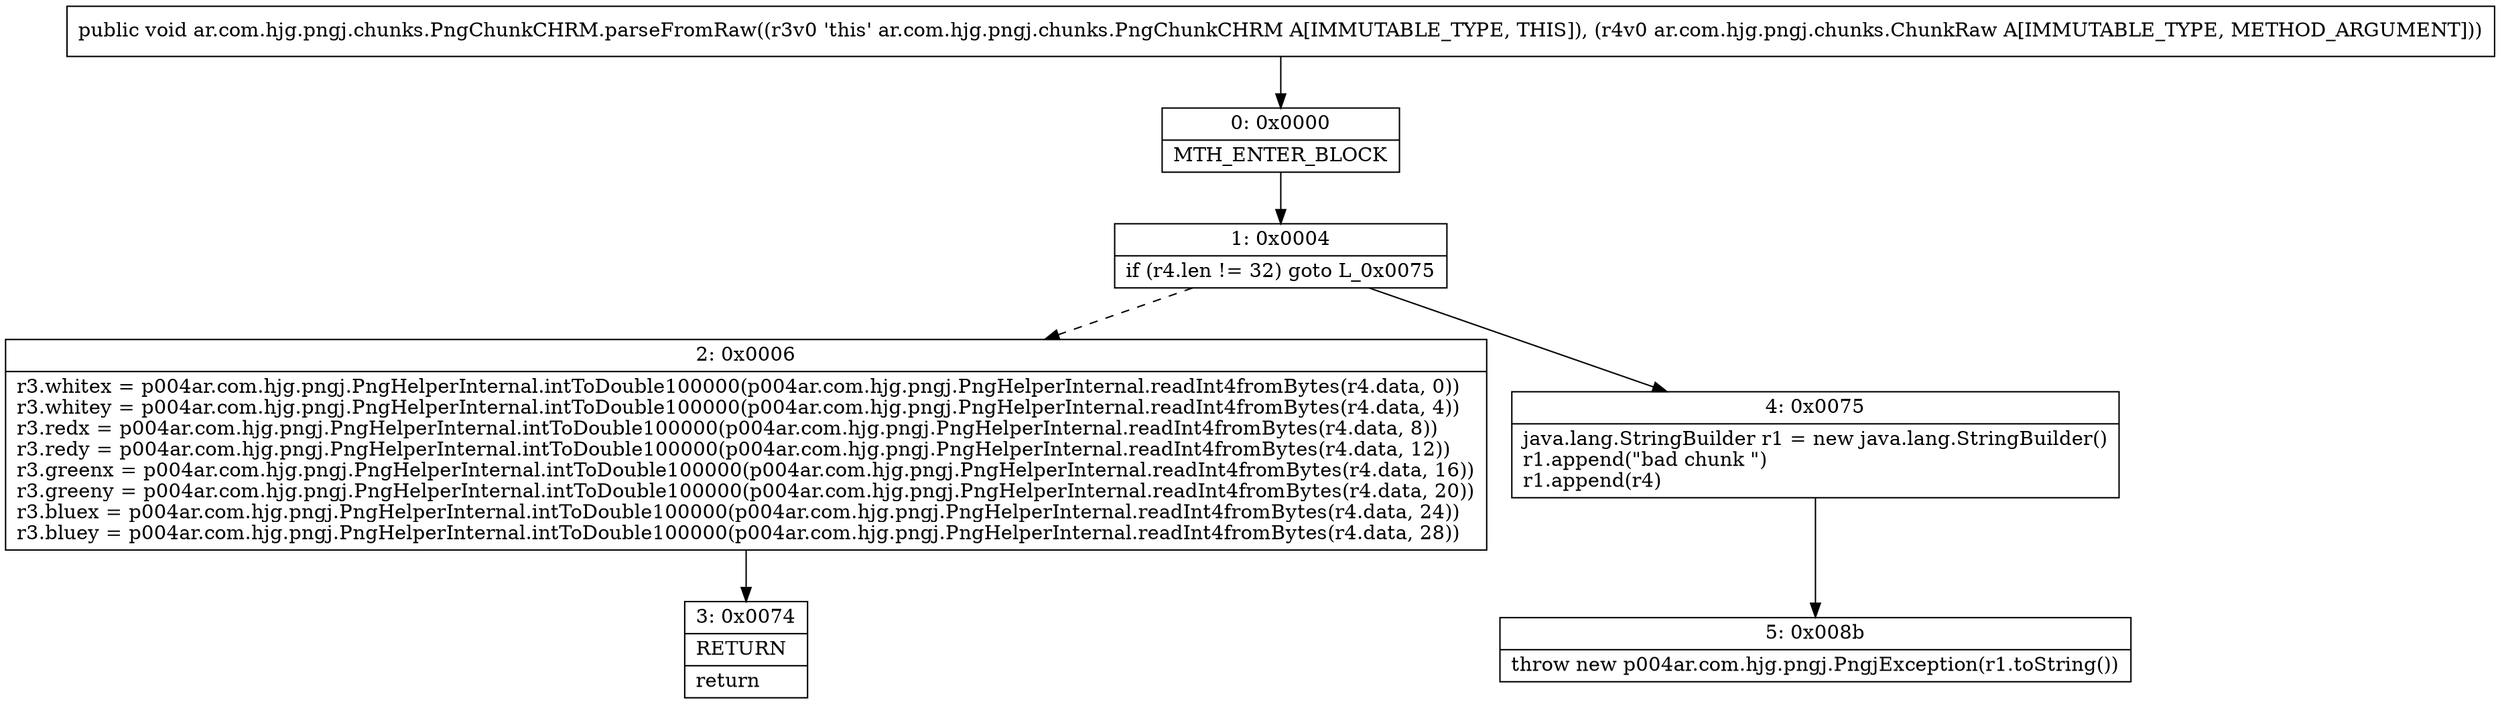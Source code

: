 digraph "CFG forar.com.hjg.pngj.chunks.PngChunkCHRM.parseFromRaw(Lar\/com\/hjg\/pngj\/chunks\/ChunkRaw;)V" {
Node_0 [shape=record,label="{0\:\ 0x0000|MTH_ENTER_BLOCK\l}"];
Node_1 [shape=record,label="{1\:\ 0x0004|if (r4.len != 32) goto L_0x0075\l}"];
Node_2 [shape=record,label="{2\:\ 0x0006|r3.whitex = p004ar.com.hjg.pngj.PngHelperInternal.intToDouble100000(p004ar.com.hjg.pngj.PngHelperInternal.readInt4fromBytes(r4.data, 0))\lr3.whitey = p004ar.com.hjg.pngj.PngHelperInternal.intToDouble100000(p004ar.com.hjg.pngj.PngHelperInternal.readInt4fromBytes(r4.data, 4))\lr3.redx = p004ar.com.hjg.pngj.PngHelperInternal.intToDouble100000(p004ar.com.hjg.pngj.PngHelperInternal.readInt4fromBytes(r4.data, 8))\lr3.redy = p004ar.com.hjg.pngj.PngHelperInternal.intToDouble100000(p004ar.com.hjg.pngj.PngHelperInternal.readInt4fromBytes(r4.data, 12))\lr3.greenx = p004ar.com.hjg.pngj.PngHelperInternal.intToDouble100000(p004ar.com.hjg.pngj.PngHelperInternal.readInt4fromBytes(r4.data, 16))\lr3.greeny = p004ar.com.hjg.pngj.PngHelperInternal.intToDouble100000(p004ar.com.hjg.pngj.PngHelperInternal.readInt4fromBytes(r4.data, 20))\lr3.bluex = p004ar.com.hjg.pngj.PngHelperInternal.intToDouble100000(p004ar.com.hjg.pngj.PngHelperInternal.readInt4fromBytes(r4.data, 24))\lr3.bluey = p004ar.com.hjg.pngj.PngHelperInternal.intToDouble100000(p004ar.com.hjg.pngj.PngHelperInternal.readInt4fromBytes(r4.data, 28))\l}"];
Node_3 [shape=record,label="{3\:\ 0x0074|RETURN\l|return\l}"];
Node_4 [shape=record,label="{4\:\ 0x0075|java.lang.StringBuilder r1 = new java.lang.StringBuilder()\lr1.append(\"bad chunk \")\lr1.append(r4)\l}"];
Node_5 [shape=record,label="{5\:\ 0x008b|throw new p004ar.com.hjg.pngj.PngjException(r1.toString())\l}"];
MethodNode[shape=record,label="{public void ar.com.hjg.pngj.chunks.PngChunkCHRM.parseFromRaw((r3v0 'this' ar.com.hjg.pngj.chunks.PngChunkCHRM A[IMMUTABLE_TYPE, THIS]), (r4v0 ar.com.hjg.pngj.chunks.ChunkRaw A[IMMUTABLE_TYPE, METHOD_ARGUMENT])) }"];
MethodNode -> Node_0;
Node_0 -> Node_1;
Node_1 -> Node_2[style=dashed];
Node_1 -> Node_4;
Node_2 -> Node_3;
Node_4 -> Node_5;
}

